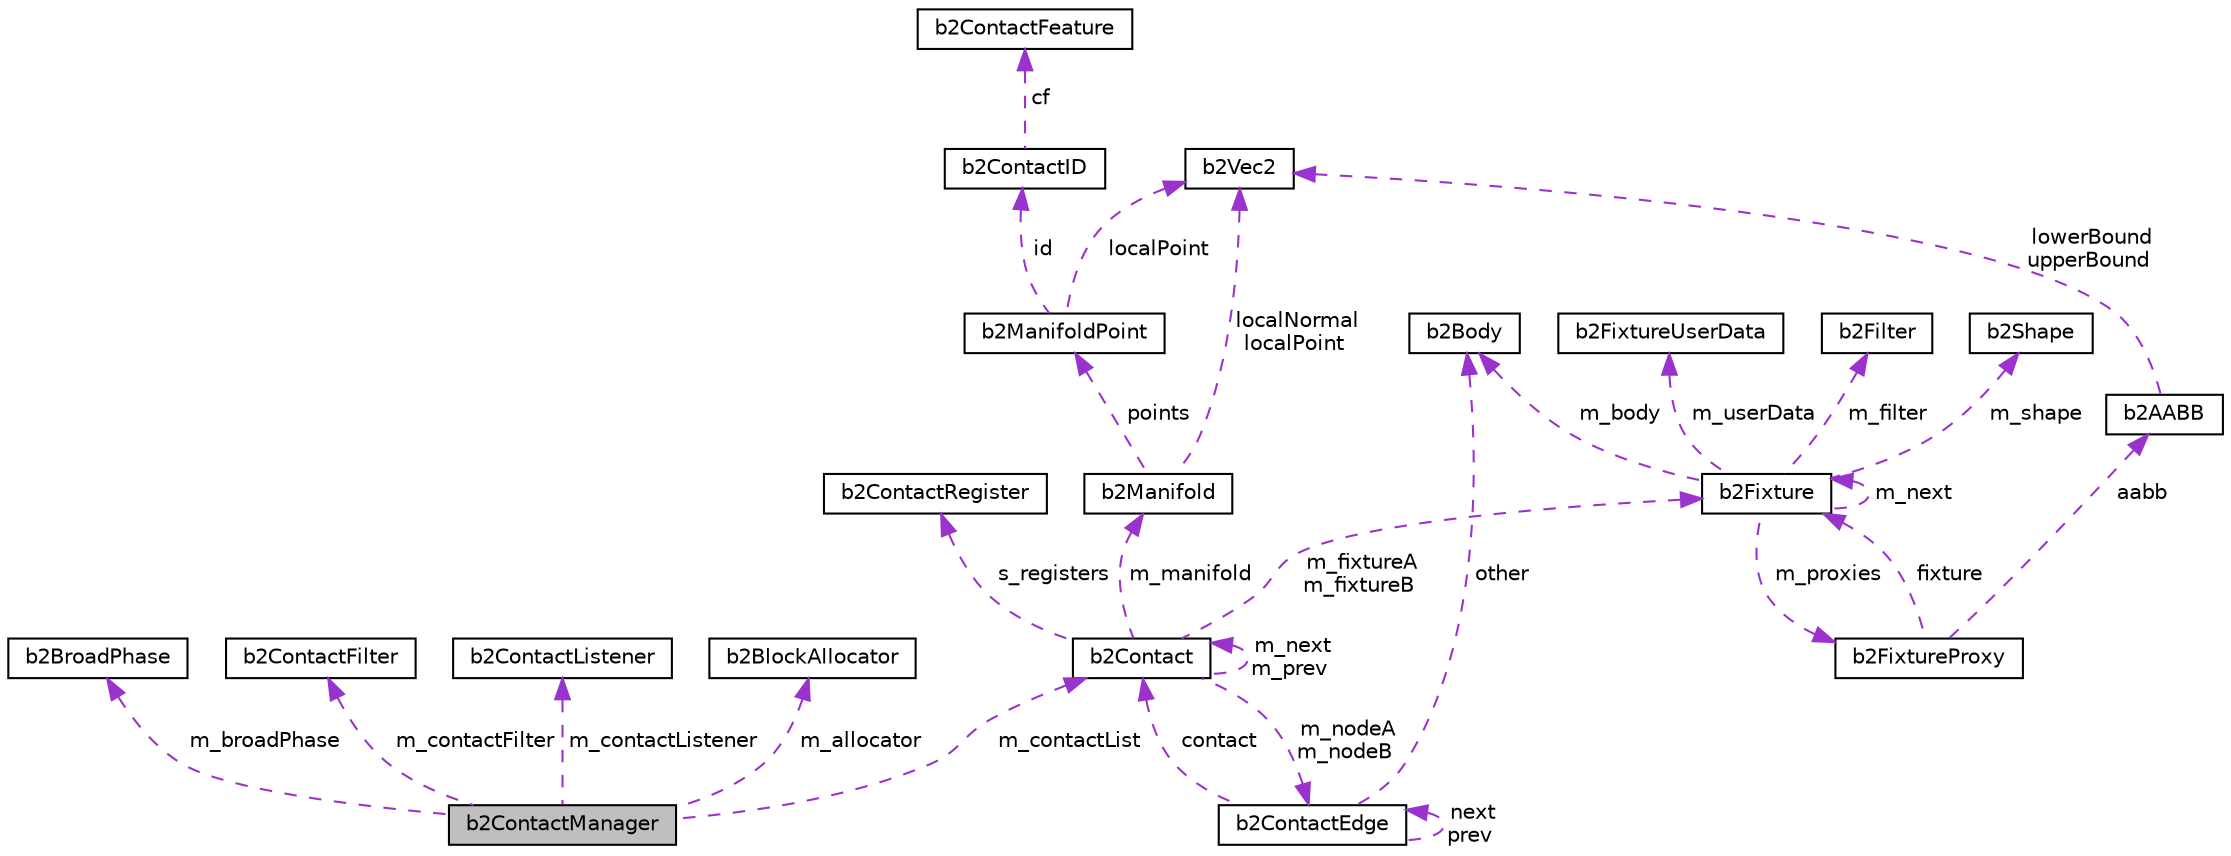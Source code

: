 digraph "b2ContactManager"
{
 // LATEX_PDF_SIZE
  edge [fontname="Helvetica",fontsize="10",labelfontname="Helvetica",labelfontsize="10"];
  node [fontname="Helvetica",fontsize="10",shape=record];
  Node1 [label="b2ContactManager",height=0.2,width=0.4,color="black", fillcolor="grey75", style="filled", fontcolor="black",tooltip=" "];
  Node2 -> Node1 [dir="back",color="darkorchid3",fontsize="10",style="dashed",label=" m_allocator" ,fontname="Helvetica"];
  Node2 [label="b2BlockAllocator",height=0.2,width=0.4,color="black", fillcolor="white", style="filled",URL="$classb2BlockAllocator.html",tooltip=" "];
  Node3 -> Node1 [dir="back",color="darkorchid3",fontsize="10",style="dashed",label=" m_contactList" ,fontname="Helvetica"];
  Node3 [label="b2Contact",height=0.2,width=0.4,color="black", fillcolor="white", style="filled",URL="$classb2Contact.html",tooltip=" "];
  Node4 -> Node3 [dir="back",color="darkorchid3",fontsize="10",style="dashed",label=" s_registers" ,fontname="Helvetica"];
  Node4 [label="b2ContactRegister",height=0.2,width=0.4,color="black", fillcolor="white", style="filled",URL="$structb2ContactRegister.html",tooltip=" "];
  Node3 -> Node3 [dir="back",color="darkorchid3",fontsize="10",style="dashed",label=" m_next\nm_prev" ,fontname="Helvetica"];
  Node5 -> Node3 [dir="back",color="darkorchid3",fontsize="10",style="dashed",label=" m_manifold" ,fontname="Helvetica"];
  Node5 [label="b2Manifold",height=0.2,width=0.4,color="black", fillcolor="white", style="filled",URL="$structb2Manifold.html",tooltip=" "];
  Node6 -> Node5 [dir="back",color="darkorchid3",fontsize="10",style="dashed",label=" localNormal\nlocalPoint" ,fontname="Helvetica"];
  Node6 [label="b2Vec2",height=0.2,width=0.4,color="black", fillcolor="white", style="filled",URL="$structb2Vec2.html",tooltip="A 2D column vector."];
  Node7 -> Node5 [dir="back",color="darkorchid3",fontsize="10",style="dashed",label=" points" ,fontname="Helvetica"];
  Node7 [label="b2ManifoldPoint",height=0.2,width=0.4,color="black", fillcolor="white", style="filled",URL="$structb2ManifoldPoint.html",tooltip=" "];
  Node6 -> Node7 [dir="back",color="darkorchid3",fontsize="10",style="dashed",label=" localPoint" ,fontname="Helvetica"];
  Node8 -> Node7 [dir="back",color="darkorchid3",fontsize="10",style="dashed",label=" id" ,fontname="Helvetica"];
  Node8 [label="b2ContactID",height=0.2,width=0.4,color="black", fillcolor="white", style="filled",URL="$unionb2ContactID.html",tooltip="Contact ids to facilitate warm starting."];
  Node9 -> Node8 [dir="back",color="darkorchid3",fontsize="10",style="dashed",label=" cf" ,fontname="Helvetica"];
  Node9 [label="b2ContactFeature",height=0.2,width=0.4,color="black", fillcolor="white", style="filled",URL="$structb2ContactFeature.html",tooltip=" "];
  Node10 -> Node3 [dir="back",color="darkorchid3",fontsize="10",style="dashed",label=" m_fixtureA\nm_fixtureB" ,fontname="Helvetica"];
  Node10 [label="b2Fixture",height=0.2,width=0.4,color="black", fillcolor="white", style="filled",URL="$classb2Fixture.html",tooltip=" "];
  Node11 -> Node10 [dir="back",color="darkorchid3",fontsize="10",style="dashed",label=" m_body" ,fontname="Helvetica"];
  Node11 [label="b2Body",height=0.2,width=0.4,color="black", fillcolor="white", style="filled",URL="$classb2Body.html",tooltip="A rigid body. These are created via b2World::CreateBody."];
  Node12 -> Node10 [dir="back",color="darkorchid3",fontsize="10",style="dashed",label=" m_proxies" ,fontname="Helvetica"];
  Node12 [label="b2FixtureProxy",height=0.2,width=0.4,color="black", fillcolor="white", style="filled",URL="$structb2FixtureProxy.html",tooltip="This proxy is used internally to connect fixtures to the broad-phase."];
  Node13 -> Node12 [dir="back",color="darkorchid3",fontsize="10",style="dashed",label=" aabb" ,fontname="Helvetica"];
  Node13 [label="b2AABB",height=0.2,width=0.4,color="black", fillcolor="white", style="filled",URL="$structb2AABB.html",tooltip="An axis aligned bounding box."];
  Node6 -> Node13 [dir="back",color="darkorchid3",fontsize="10",style="dashed",label=" lowerBound\nupperBound" ,fontname="Helvetica"];
  Node10 -> Node12 [dir="back",color="darkorchid3",fontsize="10",style="dashed",label=" fixture" ,fontname="Helvetica"];
  Node14 -> Node10 [dir="back",color="darkorchid3",fontsize="10",style="dashed",label=" m_shape" ,fontname="Helvetica"];
  Node14 [label="b2Shape",height=0.2,width=0.4,color="black", fillcolor="white", style="filled",URL="$classb2Shape.html",tooltip=" "];
  Node15 -> Node10 [dir="back",color="darkorchid3",fontsize="10",style="dashed",label=" m_userData" ,fontname="Helvetica"];
  Node15 [label="b2FixtureUserData",height=0.2,width=0.4,color="black", fillcolor="white", style="filled",URL="$structb2FixtureUserData.html",tooltip="You can define this to inject whatever data you want in b2Fixture."];
  Node16 -> Node10 [dir="back",color="darkorchid3",fontsize="10",style="dashed",label=" m_filter" ,fontname="Helvetica"];
  Node16 [label="b2Filter",height=0.2,width=0.4,color="black", fillcolor="white", style="filled",URL="$structb2Filter.html",tooltip="This holds contact filtering data."];
  Node10 -> Node10 [dir="back",color="darkorchid3",fontsize="10",style="dashed",label=" m_next" ,fontname="Helvetica"];
  Node17 -> Node3 [dir="back",color="darkorchid3",fontsize="10",style="dashed",label=" m_nodeA\nm_nodeB" ,fontname="Helvetica"];
  Node17 [label="b2ContactEdge",height=0.2,width=0.4,color="black", fillcolor="white", style="filled",URL="$structb2ContactEdge.html",tooltip=" "];
  Node11 -> Node17 [dir="back",color="darkorchid3",fontsize="10",style="dashed",label=" other" ,fontname="Helvetica"];
  Node3 -> Node17 [dir="back",color="darkorchid3",fontsize="10",style="dashed",label=" contact" ,fontname="Helvetica"];
  Node17 -> Node17 [dir="back",color="darkorchid3",fontsize="10",style="dashed",label=" next\nprev" ,fontname="Helvetica"];
  Node18 -> Node1 [dir="back",color="darkorchid3",fontsize="10",style="dashed",label=" m_broadPhase" ,fontname="Helvetica"];
  Node18 [label="b2BroadPhase",height=0.2,width=0.4,color="black", fillcolor="white", style="filled",URL="$classb2BroadPhase.html",tooltip=" "];
  Node19 -> Node1 [dir="back",color="darkorchid3",fontsize="10",style="dashed",label=" m_contactFilter" ,fontname="Helvetica"];
  Node19 [label="b2ContactFilter",height=0.2,width=0.4,color="black", fillcolor="white", style="filled",URL="$classb2ContactFilter.html",tooltip=" "];
  Node20 -> Node1 [dir="back",color="darkorchid3",fontsize="10",style="dashed",label=" m_contactListener" ,fontname="Helvetica"];
  Node20 [label="b2ContactListener",height=0.2,width=0.4,color="black", fillcolor="white", style="filled",URL="$classb2ContactListener.html",tooltip=" "];
}
